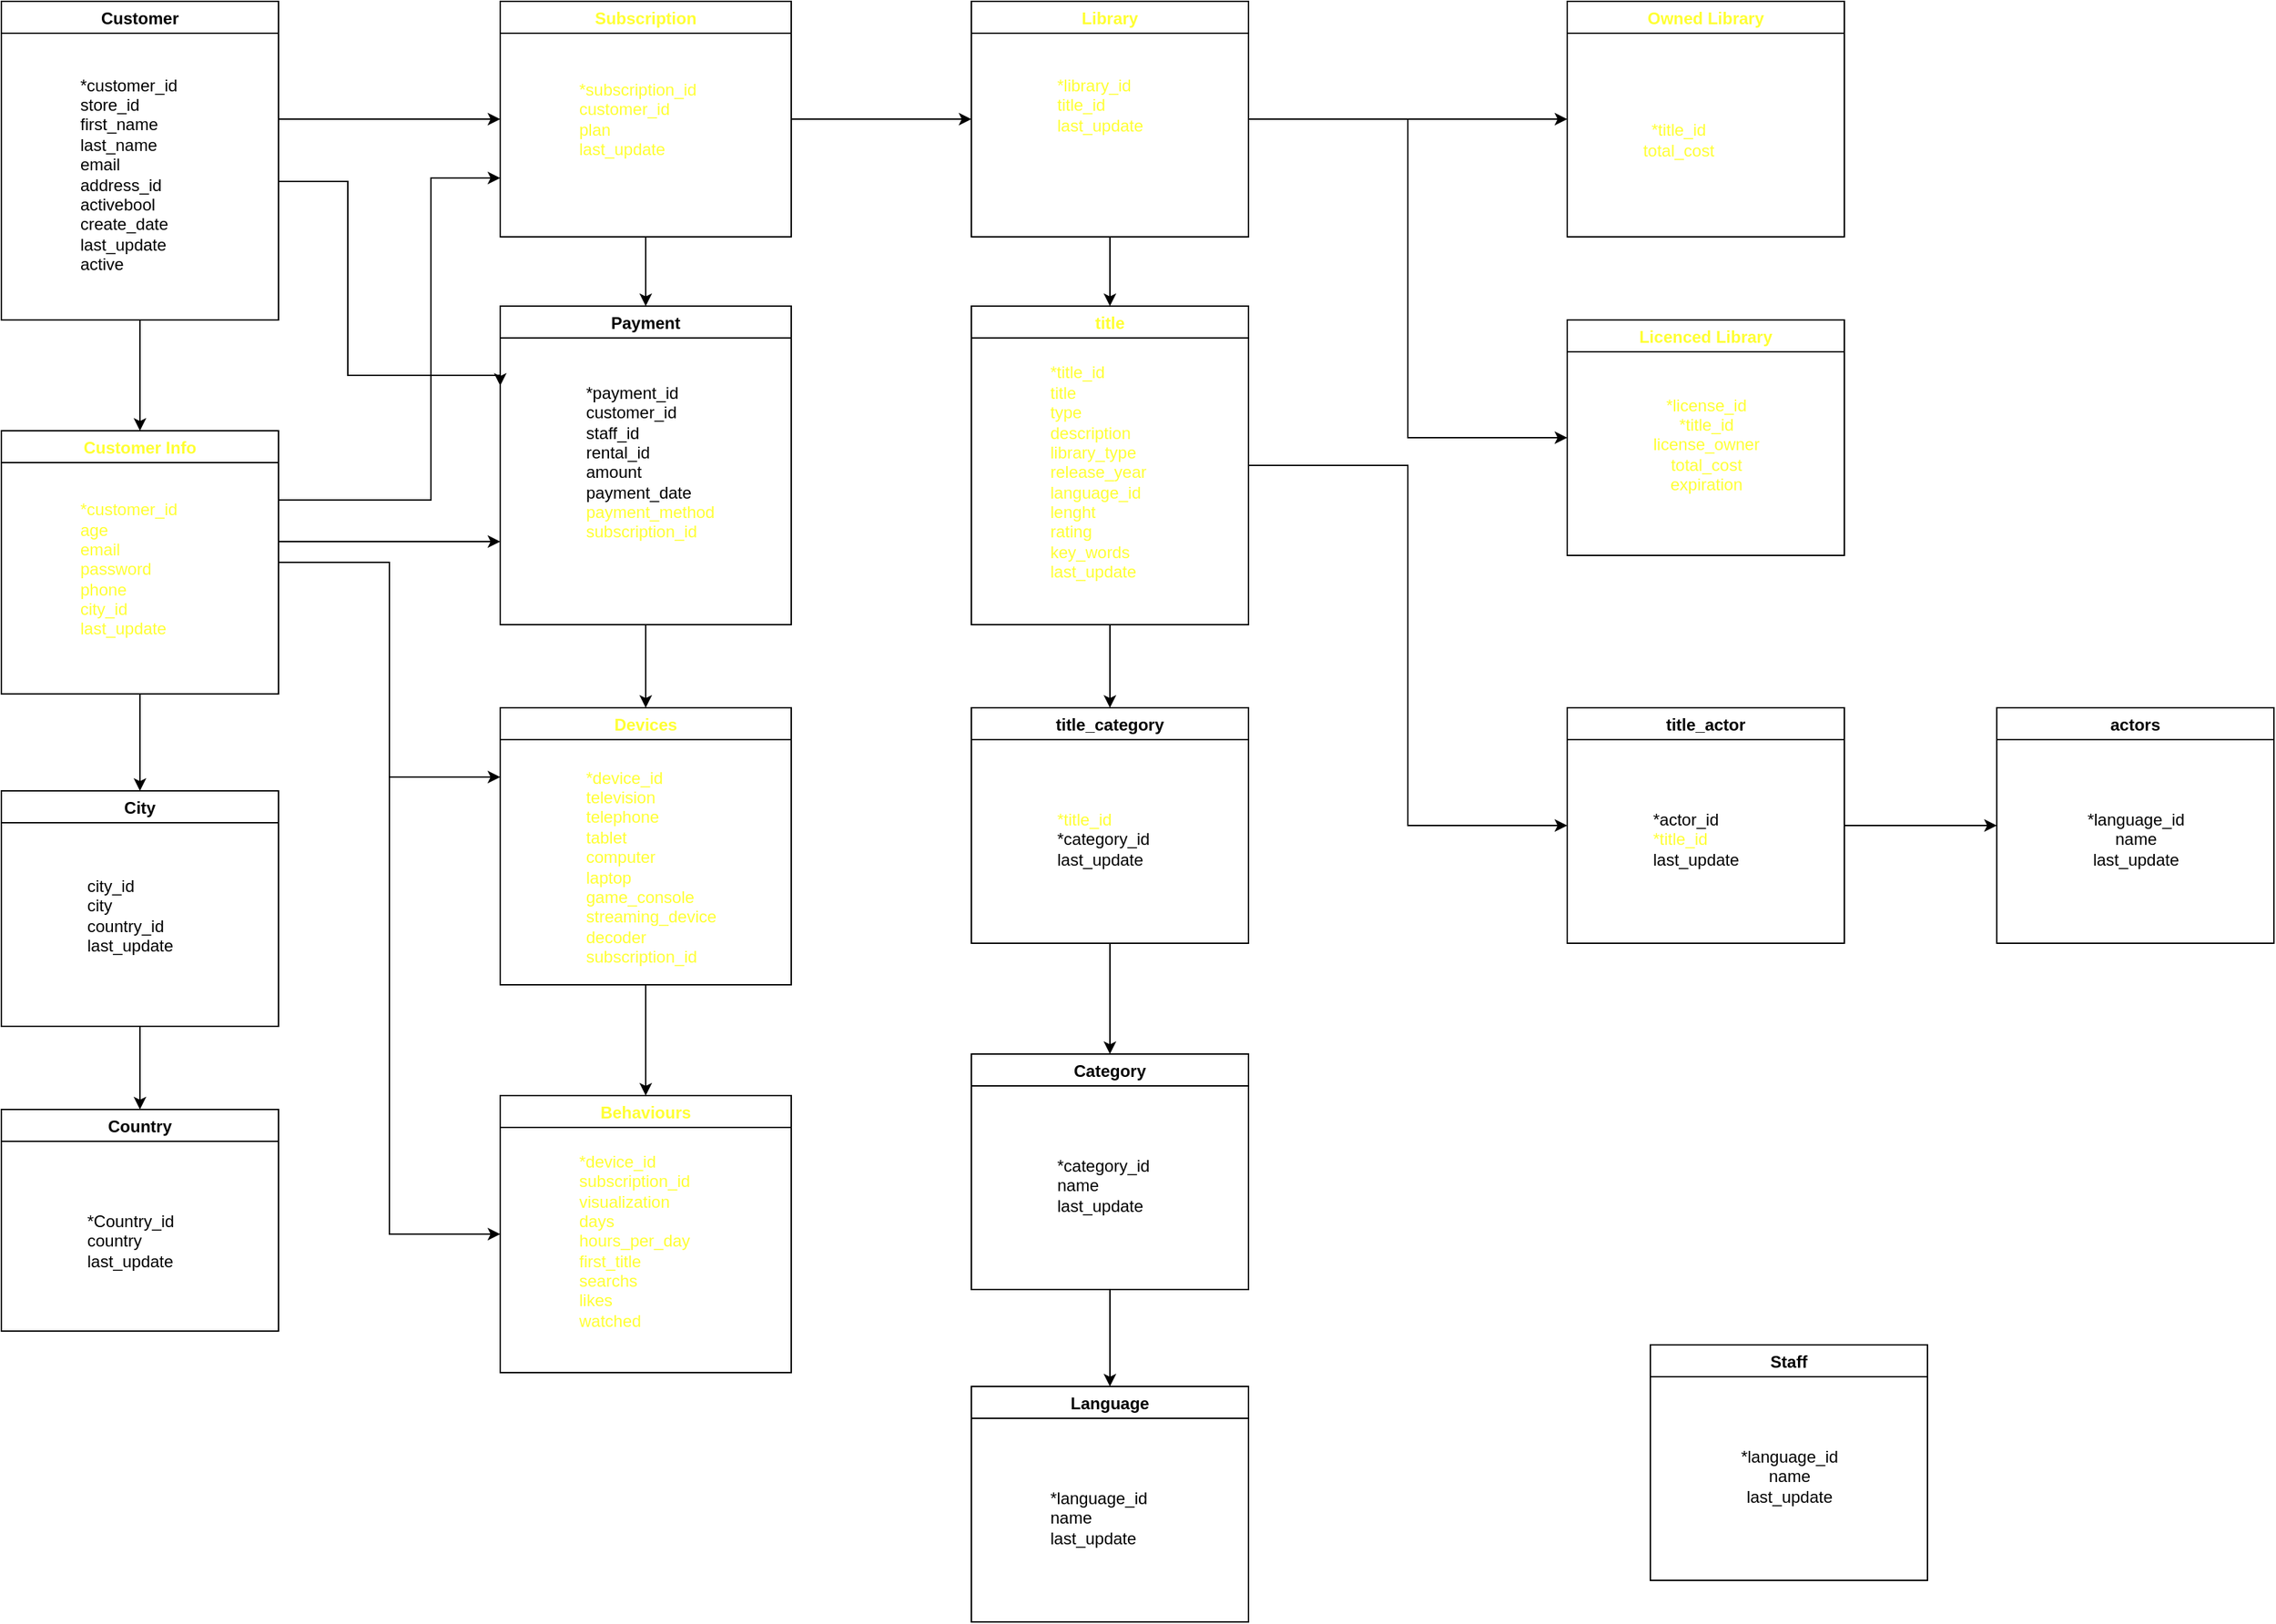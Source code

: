 <mxfile version="17.4.6" type="github">
  <diagram id="TtP-CfeIA3QvMqHtvhTb" name="Page-1">
    <mxGraphModel dx="1265" dy="1814" grid="1" gridSize="10" guides="1" tooltips="1" connect="1" arrows="1" fold="1" page="1" pageScale="1" pageWidth="827" pageHeight="1169" math="0" shadow="0">
      <root>
        <mxCell id="0" />
        <mxCell id="1" parent="0" />
        <mxCell id="pAm7fmLb9yArs0JBZIK8-26" style="edgeStyle=orthogonalEdgeStyle;rounded=0;orthogonalLoop=1;jettySize=auto;html=1;entryX=0.5;entryY=0;entryDx=0;entryDy=0;fontColor=#FFFF33;" edge="1" parent="1" source="HzS_BnhPK9T8P5cMP2ur-19" target="HzS_BnhPK9T8P5cMP2ur-20">
          <mxGeometry relative="1" as="geometry" />
        </mxCell>
        <mxCell id="pAm7fmLb9yArs0JBZIK8-32" style="edgeStyle=orthogonalEdgeStyle;rounded=0;orthogonalLoop=1;jettySize=auto;html=1;fontColor=#FFFF33;" edge="1" parent="1" source="HzS_BnhPK9T8P5cMP2ur-19">
          <mxGeometry relative="1" as="geometry">
            <mxPoint x="380" y="240" as="targetPoint" />
            <Array as="points">
              <mxPoint x="380" y="240" />
            </Array>
          </mxGeometry>
        </mxCell>
        <mxCell id="pAm7fmLb9yArs0JBZIK8-34" style="edgeStyle=orthogonalEdgeStyle;rounded=0;orthogonalLoop=1;jettySize=auto;html=1;entryX=0;entryY=0.75;entryDx=0;entryDy=0;fontColor=#FFFF33;" edge="1" parent="1" source="HzS_BnhPK9T8P5cMP2ur-19" target="HzS_BnhPK9T8P5cMP2ur-22">
          <mxGeometry relative="1" as="geometry">
            <Array as="points">
              <mxPoint x="330" y="210" />
              <mxPoint x="330" y="-23" />
            </Array>
          </mxGeometry>
        </mxCell>
        <mxCell id="pAm7fmLb9yArs0JBZIK8-37" style="edgeStyle=orthogonalEdgeStyle;rounded=0;orthogonalLoop=1;jettySize=auto;html=1;entryX=0;entryY=0.25;entryDx=0;entryDy=0;fontColor=#FFFF33;" edge="1" parent="1" source="HzS_BnhPK9T8P5cMP2ur-19" target="HzS_BnhPK9T8P5cMP2ur-24">
          <mxGeometry relative="1" as="geometry" />
        </mxCell>
        <mxCell id="pAm7fmLb9yArs0JBZIK8-39" style="edgeStyle=orthogonalEdgeStyle;rounded=0;orthogonalLoop=1;jettySize=auto;html=1;entryX=0;entryY=0.5;entryDx=0;entryDy=0;fontColor=#FFFF33;" edge="1" parent="1" source="HzS_BnhPK9T8P5cMP2ur-19" target="pAm7fmLb9yArs0JBZIK8-1">
          <mxGeometry relative="1" as="geometry" />
        </mxCell>
        <mxCell id="HzS_BnhPK9T8P5cMP2ur-19" value="Customer Info" style="swimlane;fontColor=#FFFF33;" parent="1" vertex="1">
          <mxGeometry x="20" y="160" width="200" height="190" as="geometry" />
        </mxCell>
        <mxCell id="HzS_BnhPK9T8P5cMP2ur-32" value="*customer_id&lt;br&gt;age&lt;br&gt;email&lt;br&gt;password&lt;br&gt;phone &lt;br&gt;city_id&lt;br&gt;last_update" style="text;html=1;align=left;verticalAlign=middle;resizable=0;points=[];autosize=1;strokeColor=none;fillColor=none;fontColor=#FFFF33;" parent="HzS_BnhPK9T8P5cMP2ur-19" vertex="1">
          <mxGeometry x="55" y="50" width="90" height="100" as="geometry" />
        </mxCell>
        <mxCell id="HzS_BnhPK9T8P5cMP2ur-21" value="Country" style="swimlane;startSize=23;" parent="1" vertex="1">
          <mxGeometry x="20" y="650" width="200" height="160" as="geometry" />
        </mxCell>
        <mxCell id="HzS_BnhPK9T8P5cMP2ur-35" value="*Country_id&lt;br&gt;country&lt;br&gt;last_update" style="text;html=1;align=left;verticalAlign=middle;resizable=0;points=[];autosize=1;strokeColor=none;fillColor=none;" parent="HzS_BnhPK9T8P5cMP2ur-21" vertex="1">
          <mxGeometry x="60" y="70" width="80" height="50" as="geometry" />
        </mxCell>
        <mxCell id="pAm7fmLb9yArs0JBZIK8-44" style="edgeStyle=orthogonalEdgeStyle;rounded=0;orthogonalLoop=1;jettySize=auto;html=1;entryX=0.5;entryY=0;entryDx=0;entryDy=0;fontColor=#FFFF33;" edge="1" parent="1" source="HzS_BnhPK9T8P5cMP2ur-30" target="pAm7fmLb9yArs0JBZIK8-6">
          <mxGeometry relative="1" as="geometry" />
        </mxCell>
        <mxCell id="pAm7fmLb9yArs0JBZIK8-51" style="edgeStyle=orthogonalEdgeStyle;rounded=0;orthogonalLoop=1;jettySize=auto;html=1;entryX=0;entryY=0.5;entryDx=0;entryDy=0;fontColor=#FFFF33;" edge="1" parent="1" source="HzS_BnhPK9T8P5cMP2ur-30" target="pAm7fmLb9yArs0JBZIK8-3">
          <mxGeometry relative="1" as="geometry" />
        </mxCell>
        <mxCell id="pAm7fmLb9yArs0JBZIK8-52" style="edgeStyle=orthogonalEdgeStyle;rounded=0;orthogonalLoop=1;jettySize=auto;html=1;entryX=0;entryY=0.5;entryDx=0;entryDy=0;fontColor=#FFFF33;" edge="1" parent="1" source="HzS_BnhPK9T8P5cMP2ur-30" target="pAm7fmLb9yArs0JBZIK8-4">
          <mxGeometry relative="1" as="geometry" />
        </mxCell>
        <mxCell id="HzS_BnhPK9T8P5cMP2ur-30" value="Library" style="swimlane;startSize=23;fontColor=#FFFF33;" parent="1" vertex="1">
          <mxGeometry x="720" y="-150" width="200" height="170" as="geometry" />
        </mxCell>
        <mxCell id="pAm7fmLb9yArs0JBZIK8-23" value="*library_id&lt;br&gt;title_id&lt;br&gt;last_update" style="text;html=1;align=left;verticalAlign=middle;resizable=0;points=[];autosize=1;strokeColor=none;fillColor=none;fontColor=#FFFF33;" vertex="1" parent="HzS_BnhPK9T8P5cMP2ur-30">
          <mxGeometry x="60" y="50" width="80" height="50" as="geometry" />
        </mxCell>
        <mxCell id="pAm7fmLb9yArs0JBZIK8-25" value="" style="edgeStyle=orthogonalEdgeStyle;rounded=0;orthogonalLoop=1;jettySize=auto;html=1;fontColor=#FFFF33;entryX=0.5;entryY=0;entryDx=0;entryDy=0;" edge="1" parent="1" source="HzS_BnhPK9T8P5cMP2ur-18" target="HzS_BnhPK9T8P5cMP2ur-19">
          <mxGeometry relative="1" as="geometry">
            <mxPoint x="120" y="150" as="targetPoint" />
          </mxGeometry>
        </mxCell>
        <mxCell id="pAm7fmLb9yArs0JBZIK8-29" style="edgeStyle=orthogonalEdgeStyle;rounded=0;orthogonalLoop=1;jettySize=auto;html=1;entryX=0;entryY=0.5;entryDx=0;entryDy=0;fontColor=#FFFF33;" edge="1" parent="1" source="HzS_BnhPK9T8P5cMP2ur-18" target="HzS_BnhPK9T8P5cMP2ur-22">
          <mxGeometry relative="1" as="geometry">
            <Array as="points">
              <mxPoint x="250" y="-65" />
              <mxPoint x="250" y="-65" />
            </Array>
          </mxGeometry>
        </mxCell>
        <mxCell id="pAm7fmLb9yArs0JBZIK8-31" style="edgeStyle=orthogonalEdgeStyle;rounded=0;orthogonalLoop=1;jettySize=auto;html=1;entryX=0;entryY=0.25;entryDx=0;entryDy=0;fontColor=#FFFF33;" edge="1" parent="1" target="HzS_BnhPK9T8P5cMP2ur-23">
          <mxGeometry relative="1" as="geometry">
            <mxPoint x="220" y="-20" as="sourcePoint" />
            <Array as="points">
              <mxPoint x="270" y="-20" />
              <mxPoint x="270" y="120" />
            </Array>
          </mxGeometry>
        </mxCell>
        <mxCell id="HzS_BnhPK9T8P5cMP2ur-18" value="Customer" style="swimlane;align=center;" parent="1" vertex="1">
          <mxGeometry x="20" y="-150" width="200" height="230" as="geometry" />
        </mxCell>
        <mxCell id="HzS_BnhPK9T8P5cMP2ur-31" value="*customer_id&lt;br&gt;store_id&lt;br&gt;first_name&lt;br&gt;last_name&lt;br&gt;email&lt;br&gt;address_id&lt;br&gt;activebool&lt;br&gt;create_date&lt;br&gt;last_update&lt;br&gt;active" style="text;html=1;align=left;verticalAlign=middle;resizable=0;points=[];autosize=1;strokeColor=none;fillColor=none;rotation=0;" parent="HzS_BnhPK9T8P5cMP2ur-18" vertex="1">
          <mxGeometry x="55" y="50" width="90" height="150" as="geometry" />
        </mxCell>
        <mxCell id="pAm7fmLb9yArs0JBZIK8-40" style="edgeStyle=orthogonalEdgeStyle;rounded=0;orthogonalLoop=1;jettySize=auto;html=1;entryX=0.5;entryY=0;entryDx=0;entryDy=0;fontColor=#FFFF33;" edge="1" parent="1" source="HzS_BnhPK9T8P5cMP2ur-24" target="pAm7fmLb9yArs0JBZIK8-1">
          <mxGeometry relative="1" as="geometry" />
        </mxCell>
        <mxCell id="HzS_BnhPK9T8P5cMP2ur-24" value="Devices" style="swimlane;startSize=23;fontColor=#FFFF33;" parent="1" vertex="1">
          <mxGeometry x="380" y="360" width="210" height="200" as="geometry" />
        </mxCell>
        <mxCell id="pAm7fmLb9yArs0JBZIK8-22" value="*device_id&lt;br&gt;television&lt;br&gt;telephone&lt;br&gt;tablet&lt;br&gt;computer&lt;br&gt;laptop&lt;br&gt;game_console&lt;br&gt;streaming_device&lt;br&gt;decoder&lt;br&gt;subscription_id" style="text;html=1;align=left;verticalAlign=middle;resizable=0;points=[];autosize=1;strokeColor=none;fillColor=none;fontColor=#FFFF33;" vertex="1" parent="HzS_BnhPK9T8P5cMP2ur-24">
          <mxGeometry x="60" y="40" width="110" height="150" as="geometry" />
        </mxCell>
        <mxCell id="pAm7fmLb9yArs0JBZIK8-27" style="edgeStyle=orthogonalEdgeStyle;rounded=0;orthogonalLoop=1;jettySize=auto;html=1;entryX=0.5;entryY=0;entryDx=0;entryDy=0;fontColor=#FFFF33;" edge="1" parent="1" source="HzS_BnhPK9T8P5cMP2ur-20" target="HzS_BnhPK9T8P5cMP2ur-21">
          <mxGeometry relative="1" as="geometry" />
        </mxCell>
        <mxCell id="HzS_BnhPK9T8P5cMP2ur-20" value="City" style="swimlane;startSize=23;" parent="1" vertex="1">
          <mxGeometry x="20" y="420" width="200" height="170" as="geometry" />
        </mxCell>
        <mxCell id="HzS_BnhPK9T8P5cMP2ur-33" value="city_id&lt;br&gt;city&lt;br&gt;country_id&lt;br&gt;last_update" style="text;html=1;align=left;verticalAlign=middle;resizable=0;points=[];autosize=1;strokeColor=none;fillColor=none;" parent="HzS_BnhPK9T8P5cMP2ur-20" vertex="1">
          <mxGeometry x="60" y="60" width="80" height="60" as="geometry" />
        </mxCell>
        <mxCell id="pAm7fmLb9yArs0JBZIK8-30" style="edgeStyle=orthogonalEdgeStyle;rounded=0;orthogonalLoop=1;jettySize=auto;html=1;entryX=0.5;entryY=0;entryDx=0;entryDy=0;fontColor=#FFFF33;" edge="1" parent="1" source="HzS_BnhPK9T8P5cMP2ur-22" target="HzS_BnhPK9T8P5cMP2ur-23">
          <mxGeometry relative="1" as="geometry" />
        </mxCell>
        <mxCell id="pAm7fmLb9yArs0JBZIK8-41" style="edgeStyle=orthogonalEdgeStyle;rounded=0;orthogonalLoop=1;jettySize=auto;html=1;entryX=0;entryY=0.5;entryDx=0;entryDy=0;fontColor=#FFFF33;" edge="1" parent="1" source="HzS_BnhPK9T8P5cMP2ur-22" target="HzS_BnhPK9T8P5cMP2ur-30">
          <mxGeometry relative="1" as="geometry" />
        </mxCell>
        <mxCell id="HzS_BnhPK9T8P5cMP2ur-22" value="Subscription" style="swimlane;startSize=23;fontColor=#FFFF33;" parent="1" vertex="1">
          <mxGeometry x="380" y="-150" width="210" height="170" as="geometry" />
        </mxCell>
        <mxCell id="pAm7fmLb9yArs0JBZIK8-20" value="*subscription_id&lt;br&gt;customer_id&lt;br&gt;plan&lt;br&gt;last_update" style="text;html=1;align=left;verticalAlign=middle;resizable=0;points=[];autosize=1;strokeColor=none;fillColor=none;fontColor=#FFFF33;" vertex="1" parent="HzS_BnhPK9T8P5cMP2ur-22">
          <mxGeometry x="55" y="55" width="100" height="60" as="geometry" />
        </mxCell>
        <mxCell id="pAm7fmLb9yArs0JBZIK8-38" style="edgeStyle=orthogonalEdgeStyle;rounded=0;orthogonalLoop=1;jettySize=auto;html=1;entryX=0.5;entryY=0;entryDx=0;entryDy=0;fontColor=#FFFF33;" edge="1" parent="1" source="HzS_BnhPK9T8P5cMP2ur-23" target="HzS_BnhPK9T8P5cMP2ur-24">
          <mxGeometry relative="1" as="geometry" />
        </mxCell>
        <mxCell id="HzS_BnhPK9T8P5cMP2ur-23" value="Payment" style="swimlane;startSize=23;" parent="1" vertex="1">
          <mxGeometry x="380" y="70" width="210" height="230" as="geometry" />
        </mxCell>
        <mxCell id="HzS_BnhPK9T8P5cMP2ur-36" value="*payment_id&lt;br&gt;customer_id&lt;br&gt;&lt;div&gt;&lt;span&gt;staff_id&lt;/span&gt;&lt;/div&gt;rental_id&lt;br&gt;amount&lt;br&gt;payment_date&lt;br&gt;&lt;div&gt;&lt;font color=&quot;#ffff33&quot;&gt;payment_method&lt;/font&gt;&lt;/div&gt;&lt;div&gt;&lt;font color=&quot;#ffff33&quot;&gt;subscription_id&lt;/font&gt;&lt;/div&gt;&lt;div&gt;&lt;br&gt;&lt;/div&gt;" style="text;html=1;align=left;verticalAlign=middle;resizable=0;points=[];autosize=1;strokeColor=none;fillColor=none;" parent="HzS_BnhPK9T8P5cMP2ur-23" vertex="1">
          <mxGeometry x="60" y="55" width="110" height="130" as="geometry" />
        </mxCell>
        <mxCell id="pAm7fmLb9yArs0JBZIK8-1" value="Behaviours" style="swimlane;startSize=23;fontColor=#FFFF33;" vertex="1" parent="1">
          <mxGeometry x="380" y="640" width="210" height="200" as="geometry" />
        </mxCell>
        <mxCell id="pAm7fmLb9yArs0JBZIK8-2" value="*device_id&lt;br&gt;subscription_id&lt;br&gt;visualization&lt;br&gt;days&lt;br&gt;hours_per_day&lt;br&gt;first_title&lt;br&gt;searchs&lt;br&gt;likes&lt;br&gt;watched" style="text;html=1;align=left;verticalAlign=middle;resizable=0;points=[];autosize=1;strokeColor=none;fillColor=none;fontColor=#FFFF33;" vertex="1" parent="pAm7fmLb9yArs0JBZIK8-1">
          <mxGeometry x="55" y="40" width="100" height="130" as="geometry" />
        </mxCell>
        <object label="Owned Library" id="pAm7fmLb9yArs0JBZIK8-3">
          <mxCell style="swimlane;startSize=23;fontColor=#FFFF33;" vertex="1" parent="1">
            <mxGeometry x="1150" y="-150" width="200" height="170" as="geometry">
              <mxRectangle x="730" y="280" width="70" height="23" as="alternateBounds" />
            </mxGeometry>
          </mxCell>
        </object>
        <object label="Licenced Library" id="pAm7fmLb9yArs0JBZIK8-4">
          <mxCell style="swimlane;startSize=23;fontColor=#FFFF33;" vertex="1" parent="1">
            <mxGeometry x="1150" y="80" width="200" height="170" as="geometry">
              <mxRectangle x="730" y="280" width="70" height="23" as="alternateBounds" />
            </mxGeometry>
          </mxCell>
        </object>
        <mxCell id="pAm7fmLb9yArs0JBZIK8-46" style="edgeStyle=orthogonalEdgeStyle;rounded=0;orthogonalLoop=1;jettySize=auto;html=1;entryX=0.5;entryY=0;entryDx=0;entryDy=0;fontColor=#FFFF33;" edge="1" parent="1" source="pAm7fmLb9yArs0JBZIK8-6" target="pAm7fmLb9yArs0JBZIK8-10">
          <mxGeometry relative="1" as="geometry" />
        </mxCell>
        <mxCell id="pAm7fmLb9yArs0JBZIK8-49" style="edgeStyle=orthogonalEdgeStyle;rounded=0;orthogonalLoop=1;jettySize=auto;html=1;fontColor=#FFFF33;entryX=0;entryY=0.5;entryDx=0;entryDy=0;" edge="1" parent="1" source="pAm7fmLb9yArs0JBZIK8-6" target="pAm7fmLb9yArs0JBZIK8-16">
          <mxGeometry relative="1" as="geometry">
            <mxPoint x="1070" y="185.0" as="targetPoint" />
          </mxGeometry>
        </mxCell>
        <object label="title" id="pAm7fmLb9yArs0JBZIK8-6">
          <mxCell style="swimlane;startSize=23;fontColor=#FFFF33;" vertex="1" parent="1">
            <mxGeometry x="720" y="70" width="200" height="230" as="geometry">
              <mxRectangle x="730" y="280" width="70" height="23" as="alternateBounds" />
            </mxGeometry>
          </mxCell>
        </object>
        <mxCell id="pAm7fmLb9yArs0JBZIK8-24" value="*title_id&lt;br&gt;title&lt;br&gt;type&lt;br&gt;description&lt;br&gt;library_type&lt;br&gt;release_year&lt;br&gt;language_id&lt;br&gt;lenght&lt;br&gt;rating&lt;br&gt;key_words&lt;br&gt;last_update" style="text;html=1;align=left;verticalAlign=middle;resizable=0;points=[];autosize=1;strokeColor=none;fillColor=none;fontColor=#FFFF33;" vertex="1" parent="pAm7fmLb9yArs0JBZIK8-6">
          <mxGeometry x="55" y="40" width="90" height="160" as="geometry" />
        </mxCell>
        <mxCell id="pAm7fmLb9yArs0JBZIK8-48" style="edgeStyle=orthogonalEdgeStyle;rounded=0;orthogonalLoop=1;jettySize=auto;html=1;entryX=0.5;entryY=0;entryDx=0;entryDy=0;fontColor=#FFFF33;" edge="1" parent="1" source="pAm7fmLb9yArs0JBZIK8-8" target="pAm7fmLb9yArs0JBZIK8-12">
          <mxGeometry relative="1" as="geometry" />
        </mxCell>
        <object label="Category" id="pAm7fmLb9yArs0JBZIK8-8">
          <mxCell style="swimlane;startSize=23;" vertex="1" parent="1">
            <mxGeometry x="720" y="610" width="200" height="170" as="geometry">
              <mxRectangle x="730" y="280" width="70" height="23" as="alternateBounds" />
            </mxGeometry>
          </mxCell>
        </object>
        <mxCell id="pAm7fmLb9yArs0JBZIK8-9" value="*category_id&lt;br&gt;name&lt;br&gt;last_update" style="text;html=1;align=left;verticalAlign=middle;resizable=0;points=[];autosize=1;strokeColor=none;fillColor=none;" vertex="1" parent="pAm7fmLb9yArs0JBZIK8-8">
          <mxGeometry x="60" y="70" width="80" height="50" as="geometry" />
        </mxCell>
        <mxCell id="pAm7fmLb9yArs0JBZIK8-47" style="edgeStyle=orthogonalEdgeStyle;rounded=0;orthogonalLoop=1;jettySize=auto;html=1;entryX=0.5;entryY=0;entryDx=0;entryDy=0;fontColor=#FFFF33;" edge="1" parent="1" source="pAm7fmLb9yArs0JBZIK8-10" target="pAm7fmLb9yArs0JBZIK8-8">
          <mxGeometry relative="1" as="geometry" />
        </mxCell>
        <object label="title_category" id="pAm7fmLb9yArs0JBZIK8-10">
          <mxCell style="swimlane;startSize=23;" vertex="1" parent="1">
            <mxGeometry x="720" y="360" width="200" height="170" as="geometry">
              <mxRectangle x="730" y="280" width="70" height="23" as="alternateBounds" />
            </mxGeometry>
          </mxCell>
        </object>
        <mxCell id="pAm7fmLb9yArs0JBZIK8-11" value="&lt;font color=&quot;#ffff33&quot;&gt;*title_id&lt;br&gt;&lt;/font&gt;*category_id&lt;br&gt;last_update" style="text;html=1;align=left;verticalAlign=middle;resizable=0;points=[];autosize=1;strokeColor=none;fillColor=none;" vertex="1" parent="pAm7fmLb9yArs0JBZIK8-10">
          <mxGeometry x="60" y="70" width="80" height="50" as="geometry" />
        </mxCell>
        <object label="Language" id="pAm7fmLb9yArs0JBZIK8-12">
          <mxCell style="swimlane;startSize=23;" vertex="1" parent="1">
            <mxGeometry x="720" y="850" width="200" height="170" as="geometry">
              <mxRectangle x="730" y="280" width="70" height="23" as="alternateBounds" />
            </mxGeometry>
          </mxCell>
        </object>
        <mxCell id="pAm7fmLb9yArs0JBZIK8-13" value="*language_id&lt;br&gt;name&lt;br&gt;last_update" style="text;html=1;align=left;verticalAlign=middle;resizable=0;points=[];autosize=1;strokeColor=none;fillColor=none;" vertex="1" parent="pAm7fmLb9yArs0JBZIK8-12">
          <mxGeometry x="55" y="70" width="90" height="50" as="geometry" />
        </mxCell>
        <object label="Staff" id="pAm7fmLb9yArs0JBZIK8-14">
          <mxCell style="swimlane;startSize=23;" vertex="1" parent="1">
            <mxGeometry x="1210" y="820" width="200" height="170" as="geometry">
              <mxRectangle x="730" y="280" width="70" height="23" as="alternateBounds" />
            </mxGeometry>
          </mxCell>
        </object>
        <mxCell id="pAm7fmLb9yArs0JBZIK8-15" value="*language_id&lt;br&gt;name&lt;br&gt;last_update" style="text;html=1;align=center;verticalAlign=middle;resizable=0;points=[];autosize=1;strokeColor=none;fillColor=none;" vertex="1" parent="pAm7fmLb9yArs0JBZIK8-14">
          <mxGeometry x="55" y="70" width="90" height="50" as="geometry" />
        </mxCell>
        <mxCell id="pAm7fmLb9yArs0JBZIK8-50" style="edgeStyle=orthogonalEdgeStyle;rounded=0;orthogonalLoop=1;jettySize=auto;html=1;entryX=0;entryY=0.5;entryDx=0;entryDy=0;fontColor=#FFFF33;" edge="1" parent="1" source="pAm7fmLb9yArs0JBZIK8-16" target="pAm7fmLb9yArs0JBZIK8-18">
          <mxGeometry relative="1" as="geometry" />
        </mxCell>
        <object label="title_actor" id="pAm7fmLb9yArs0JBZIK8-16">
          <mxCell style="swimlane;startSize=23;" vertex="1" parent="1">
            <mxGeometry x="1150" y="360" width="200" height="170" as="geometry">
              <mxRectangle x="730" y="280" width="70" height="23" as="alternateBounds" />
            </mxGeometry>
          </mxCell>
        </object>
        <mxCell id="pAm7fmLb9yArs0JBZIK8-17" value="*actor_id&lt;br&gt;&lt;font color=&quot;#ffff33&quot;&gt;*title_id&lt;br&gt;&lt;/font&gt;last_update" style="text;html=1;align=left;verticalAlign=middle;resizable=0;points=[];autosize=1;strokeColor=none;fillColor=none;" vertex="1" parent="pAm7fmLb9yArs0JBZIK8-16">
          <mxGeometry x="60" y="70" width="80" height="50" as="geometry" />
        </mxCell>
        <object label="actors" id="pAm7fmLb9yArs0JBZIK8-18">
          <mxCell style="swimlane;startSize=23;" vertex="1" parent="1">
            <mxGeometry x="1460" y="360" width="200" height="170" as="geometry">
              <mxRectangle x="730" y="280" width="70" height="23" as="alternateBounds" />
            </mxGeometry>
          </mxCell>
        </object>
        <mxCell id="pAm7fmLb9yArs0JBZIK8-19" value="*language_id&lt;br&gt;name&lt;br&gt;last_update" style="text;html=1;align=center;verticalAlign=middle;resizable=0;points=[];autosize=1;strokeColor=none;fillColor=none;" vertex="1" parent="pAm7fmLb9yArs0JBZIK8-18">
          <mxGeometry x="55" y="70" width="90" height="50" as="geometry" />
        </mxCell>
        <mxCell id="pAm7fmLb9yArs0JBZIK8-53" value="*license_id&lt;br&gt;*title_id&lt;br&gt;license_owner&lt;br&gt;total_cost&lt;br&gt;expiration" style="text;html=1;align=center;verticalAlign=middle;resizable=0;points=[];autosize=1;strokeColor=none;fillColor=none;fontColor=#FFFF33;" vertex="1" parent="1">
          <mxGeometry x="1205" y="130" width="90" height="80" as="geometry" />
        </mxCell>
        <mxCell id="pAm7fmLb9yArs0JBZIK8-54" value="*title_id&lt;br&gt;total_cost&lt;br&gt;" style="text;html=1;align=center;verticalAlign=middle;resizable=0;points=[];autosize=1;strokeColor=none;fillColor=none;fontColor=#FFFF33;" vertex="1" parent="1">
          <mxGeometry x="1195" y="-65" width="70" height="30" as="geometry" />
        </mxCell>
      </root>
    </mxGraphModel>
  </diagram>
</mxfile>

